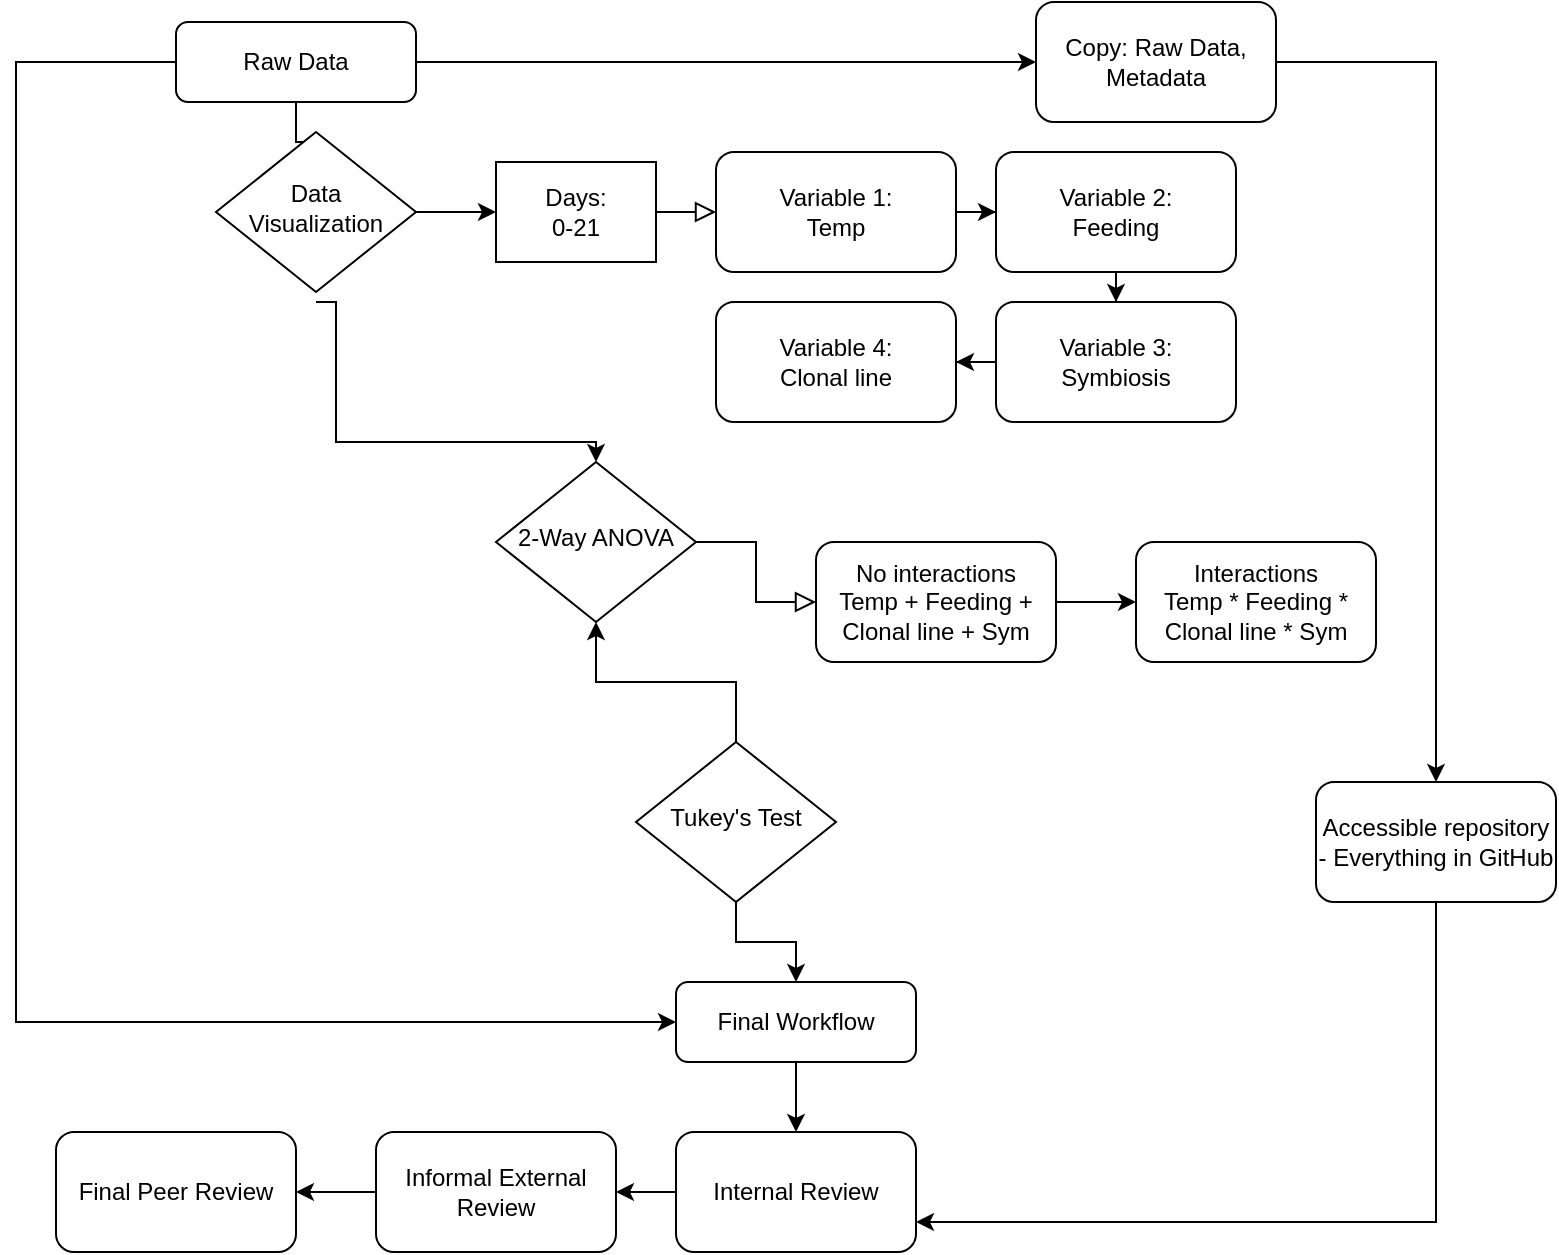 <mxfile version="20.6.0" type="github">
  <diagram id="C5RBs43oDa-KdzZeNtuy" name="Page-1">
    <mxGraphModel dx="870" dy="618" grid="1" gridSize="10" guides="1" tooltips="1" connect="1" arrows="1" fold="1" page="1" pageScale="1" pageWidth="827" pageHeight="1169" math="0" shadow="0">
      <root>
        <mxCell id="WIyWlLk6GJQsqaUBKTNV-0" />
        <mxCell id="WIyWlLk6GJQsqaUBKTNV-1" parent="WIyWlLk6GJQsqaUBKTNV-0" />
        <mxCell id="WIyWlLk6GJQsqaUBKTNV-2" value="" style="rounded=0;html=1;jettySize=auto;orthogonalLoop=1;fontSize=11;endArrow=block;endFill=0;endSize=8;strokeWidth=1;shadow=0;labelBackgroundColor=none;edgeStyle=orthogonalEdgeStyle;" parent="WIyWlLk6GJQsqaUBKTNV-1" source="WIyWlLk6GJQsqaUBKTNV-3" target="WIyWlLk6GJQsqaUBKTNV-6" edge="1">
          <mxGeometry relative="1" as="geometry" />
        </mxCell>
        <mxCell id="qpxIqfZeFou1WK-i4ezh-1" value="" style="edgeStyle=orthogonalEdgeStyle;rounded=0;orthogonalLoop=1;jettySize=auto;html=1;" parent="WIyWlLk6GJQsqaUBKTNV-1" source="WIyWlLk6GJQsqaUBKTNV-3" target="qpxIqfZeFou1WK-i4ezh-0" edge="1">
          <mxGeometry relative="1" as="geometry" />
        </mxCell>
        <mxCell id="qpxIqfZeFou1WK-i4ezh-6" value="" style="edgeStyle=orthogonalEdgeStyle;rounded=0;orthogonalLoop=1;jettySize=auto;html=1;" parent="WIyWlLk6GJQsqaUBKTNV-1" source="WIyWlLk6GJQsqaUBKTNV-3" target="WIyWlLk6GJQsqaUBKTNV-11" edge="1">
          <mxGeometry relative="1" as="geometry">
            <mxPoint x="50" y="490" as="targetPoint" />
            <Array as="points">
              <mxPoint x="40" y="100" />
              <mxPoint x="40" y="580" />
            </Array>
          </mxGeometry>
        </mxCell>
        <mxCell id="WIyWlLk6GJQsqaUBKTNV-3" value="Raw Data" style="rounded=1;whiteSpace=wrap;html=1;fontSize=12;glass=0;strokeWidth=1;shadow=0;" parent="WIyWlLk6GJQsqaUBKTNV-1" vertex="1">
          <mxGeometry x="120" y="80" width="120" height="40" as="geometry" />
        </mxCell>
        <mxCell id="WIyWlLk6GJQsqaUBKTNV-5" value="" style="edgeStyle=orthogonalEdgeStyle;rounded=0;html=1;jettySize=auto;orthogonalLoop=1;fontSize=11;endArrow=block;endFill=0;endSize=8;strokeWidth=1;shadow=0;labelBackgroundColor=none;startArrow=none;" parent="WIyWlLk6GJQsqaUBKTNV-1" source="qpxIqfZeFou1WK-i4ezh-30" target="WIyWlLk6GJQsqaUBKTNV-7" edge="1">
          <mxGeometry y="10" relative="1" as="geometry">
            <mxPoint as="offset" />
            <Array as="points">
              <mxPoint x="290" y="190" />
            </Array>
          </mxGeometry>
        </mxCell>
        <mxCell id="qpxIqfZeFou1WK-i4ezh-33" value="" style="edgeStyle=orthogonalEdgeStyle;rounded=0;orthogonalLoop=1;jettySize=auto;html=1;" parent="WIyWlLk6GJQsqaUBKTNV-1" source="WIyWlLk6GJQsqaUBKTNV-6" target="qpxIqfZeFou1WK-i4ezh-30" edge="1">
          <mxGeometry relative="1" as="geometry" />
        </mxCell>
        <mxCell id="qpxIqfZeFou1WK-i4ezh-40" style="edgeStyle=orthogonalEdgeStyle;rounded=0;orthogonalLoop=1;jettySize=auto;html=1;" parent="WIyWlLk6GJQsqaUBKTNV-1" target="WIyWlLk6GJQsqaUBKTNV-10" edge="1">
          <mxGeometry relative="1" as="geometry">
            <mxPoint x="190" y="220" as="sourcePoint" />
            <Array as="points">
              <mxPoint x="200" y="290" />
              <mxPoint x="330" y="290" />
            </Array>
          </mxGeometry>
        </mxCell>
        <mxCell id="WIyWlLk6GJQsqaUBKTNV-6" value="Data Visualization" style="rhombus;whiteSpace=wrap;html=1;shadow=0;fontFamily=Helvetica;fontSize=12;align=center;strokeWidth=1;spacing=6;spacingTop=-4;" parent="WIyWlLk6GJQsqaUBKTNV-1" vertex="1">
          <mxGeometry x="140" y="135" width="100" height="80" as="geometry" />
        </mxCell>
        <mxCell id="qpxIqfZeFou1WK-i4ezh-8" value="" style="edgeStyle=orthogonalEdgeStyle;rounded=0;orthogonalLoop=1;jettySize=auto;html=1;" parent="WIyWlLk6GJQsqaUBKTNV-1" source="WIyWlLk6GJQsqaUBKTNV-7" target="qpxIqfZeFou1WK-i4ezh-7" edge="1">
          <mxGeometry relative="1" as="geometry" />
        </mxCell>
        <mxCell id="WIyWlLk6GJQsqaUBKTNV-7" value="Variable 1:&lt;br&gt;Temp" style="rounded=1;whiteSpace=wrap;html=1;fontSize=12;glass=0;strokeWidth=1;shadow=0;" parent="WIyWlLk6GJQsqaUBKTNV-1" vertex="1">
          <mxGeometry x="390" y="145" width="120" height="60" as="geometry" />
        </mxCell>
        <mxCell id="WIyWlLk6GJQsqaUBKTNV-9" value="" style="edgeStyle=orthogonalEdgeStyle;rounded=0;html=1;jettySize=auto;orthogonalLoop=1;fontSize=11;endArrow=block;endFill=0;endSize=8;strokeWidth=1;shadow=0;labelBackgroundColor=none;" parent="WIyWlLk6GJQsqaUBKTNV-1" source="WIyWlLk6GJQsqaUBKTNV-10" target="WIyWlLk6GJQsqaUBKTNV-12" edge="1">
          <mxGeometry y="10" relative="1" as="geometry">
            <mxPoint as="offset" />
          </mxGeometry>
        </mxCell>
        <mxCell id="WIyWlLk6GJQsqaUBKTNV-10" value="2-Way ANOVA" style="rhombus;whiteSpace=wrap;html=1;shadow=0;fontFamily=Helvetica;fontSize=12;align=center;strokeWidth=1;spacing=6;spacingTop=-4;" parent="WIyWlLk6GJQsqaUBKTNV-1" vertex="1">
          <mxGeometry x="280" y="300" width="100" height="80" as="geometry" />
        </mxCell>
        <mxCell id="qpxIqfZeFou1WK-i4ezh-14" value="" style="edgeStyle=orthogonalEdgeStyle;rounded=0;orthogonalLoop=1;jettySize=auto;html=1;" parent="WIyWlLk6GJQsqaUBKTNV-1" source="WIyWlLk6GJQsqaUBKTNV-11" target="qpxIqfZeFou1WK-i4ezh-13" edge="1">
          <mxGeometry relative="1" as="geometry" />
        </mxCell>
        <mxCell id="WIyWlLk6GJQsqaUBKTNV-11" value="Final Workflow" style="rounded=1;whiteSpace=wrap;html=1;fontSize=12;glass=0;strokeWidth=1;shadow=0;" parent="WIyWlLk6GJQsqaUBKTNV-1" vertex="1">
          <mxGeometry x="370" y="560" width="120" height="40" as="geometry" />
        </mxCell>
        <mxCell id="qpxIqfZeFou1WK-i4ezh-21" value="" style="edgeStyle=orthogonalEdgeStyle;rounded=0;orthogonalLoop=1;jettySize=auto;html=1;" parent="WIyWlLk6GJQsqaUBKTNV-1" source="WIyWlLk6GJQsqaUBKTNV-12" target="qpxIqfZeFou1WK-i4ezh-20" edge="1">
          <mxGeometry relative="1" as="geometry" />
        </mxCell>
        <mxCell id="WIyWlLk6GJQsqaUBKTNV-12" value="No interactions&lt;br&gt;Temp + Feeding + Clonal line + Sym" style="rounded=1;whiteSpace=wrap;html=1;fontSize=12;glass=0;strokeWidth=1;shadow=0;" parent="WIyWlLk6GJQsqaUBKTNV-1" vertex="1">
          <mxGeometry x="440" y="340" width="120" height="60" as="geometry" />
        </mxCell>
        <mxCell id="qpxIqfZeFou1WK-i4ezh-4" value="" style="edgeStyle=orthogonalEdgeStyle;rounded=0;orthogonalLoop=1;jettySize=auto;html=1;" parent="WIyWlLk6GJQsqaUBKTNV-1" source="qpxIqfZeFou1WK-i4ezh-0" target="qpxIqfZeFou1WK-i4ezh-3" edge="1">
          <mxGeometry relative="1" as="geometry" />
        </mxCell>
        <mxCell id="qpxIqfZeFou1WK-i4ezh-0" value="Copy: Raw Data, Metadata" style="whiteSpace=wrap;html=1;rounded=1;glass=0;strokeWidth=1;shadow=0;" parent="WIyWlLk6GJQsqaUBKTNV-1" vertex="1">
          <mxGeometry x="550" y="70" width="120" height="60" as="geometry" />
        </mxCell>
        <mxCell id="qpxIqfZeFou1WK-i4ezh-34" style="edgeStyle=orthogonalEdgeStyle;rounded=0;orthogonalLoop=1;jettySize=auto;html=1;entryX=1;entryY=0.75;entryDx=0;entryDy=0;" parent="WIyWlLk6GJQsqaUBKTNV-1" source="qpxIqfZeFou1WK-i4ezh-3" target="qpxIqfZeFou1WK-i4ezh-13" edge="1">
          <mxGeometry relative="1" as="geometry">
            <mxPoint x="750" y="682.857" as="targetPoint" />
            <Array as="points">
              <mxPoint x="750" y="680" />
            </Array>
          </mxGeometry>
        </mxCell>
        <mxCell id="qpxIqfZeFou1WK-i4ezh-3" value="Accessible repository&lt;br&gt;- Everything in GitHub" style="whiteSpace=wrap;html=1;rounded=1;glass=0;strokeWidth=1;shadow=0;" parent="WIyWlLk6GJQsqaUBKTNV-1" vertex="1">
          <mxGeometry x="690" y="460" width="120" height="60" as="geometry" />
        </mxCell>
        <mxCell id="qpxIqfZeFou1WK-i4ezh-10" value="" style="edgeStyle=orthogonalEdgeStyle;rounded=0;orthogonalLoop=1;jettySize=auto;html=1;" parent="WIyWlLk6GJQsqaUBKTNV-1" source="qpxIqfZeFou1WK-i4ezh-7" target="qpxIqfZeFou1WK-i4ezh-9" edge="1">
          <mxGeometry relative="1" as="geometry" />
        </mxCell>
        <mxCell id="qpxIqfZeFou1WK-i4ezh-7" value="Variable 2:&lt;br&gt;Feeding" style="whiteSpace=wrap;html=1;rounded=1;glass=0;strokeWidth=1;shadow=0;" parent="WIyWlLk6GJQsqaUBKTNV-1" vertex="1">
          <mxGeometry x="530" y="145" width="120" height="60" as="geometry" />
        </mxCell>
        <mxCell id="qpxIqfZeFou1WK-i4ezh-12" value="" style="edgeStyle=orthogonalEdgeStyle;rounded=0;orthogonalLoop=1;jettySize=auto;html=1;" parent="WIyWlLk6GJQsqaUBKTNV-1" source="qpxIqfZeFou1WK-i4ezh-9" target="qpxIqfZeFou1WK-i4ezh-11" edge="1">
          <mxGeometry relative="1" as="geometry" />
        </mxCell>
        <mxCell id="qpxIqfZeFou1WK-i4ezh-9" value="Variable 3:&lt;br&gt;Symbiosis" style="whiteSpace=wrap;html=1;rounded=1;glass=0;strokeWidth=1;shadow=0;" parent="WIyWlLk6GJQsqaUBKTNV-1" vertex="1">
          <mxGeometry x="530" y="220" width="120" height="60" as="geometry" />
        </mxCell>
        <mxCell id="qpxIqfZeFou1WK-i4ezh-11" value="Variable 4:&lt;br&gt;Clonal line" style="whiteSpace=wrap;html=1;rounded=1;glass=0;strokeWidth=1;shadow=0;" parent="WIyWlLk6GJQsqaUBKTNV-1" vertex="1">
          <mxGeometry x="390" y="220" width="120" height="60" as="geometry" />
        </mxCell>
        <mxCell id="qpxIqfZeFou1WK-i4ezh-16" value="" style="edgeStyle=orthogonalEdgeStyle;rounded=0;orthogonalLoop=1;jettySize=auto;html=1;" parent="WIyWlLk6GJQsqaUBKTNV-1" source="qpxIqfZeFou1WK-i4ezh-13" target="qpxIqfZeFou1WK-i4ezh-15" edge="1">
          <mxGeometry relative="1" as="geometry" />
        </mxCell>
        <mxCell id="qpxIqfZeFou1WK-i4ezh-13" value="Internal Review" style="whiteSpace=wrap;html=1;rounded=1;glass=0;strokeWidth=1;shadow=0;" parent="WIyWlLk6GJQsqaUBKTNV-1" vertex="1">
          <mxGeometry x="370" y="635" width="120" height="60" as="geometry" />
        </mxCell>
        <mxCell id="qpxIqfZeFou1WK-i4ezh-18" value="" style="edgeStyle=orthogonalEdgeStyle;rounded=0;orthogonalLoop=1;jettySize=auto;html=1;" parent="WIyWlLk6GJQsqaUBKTNV-1" source="qpxIqfZeFou1WK-i4ezh-15" target="qpxIqfZeFou1WK-i4ezh-17" edge="1">
          <mxGeometry relative="1" as="geometry" />
        </mxCell>
        <mxCell id="qpxIqfZeFou1WK-i4ezh-15" value="Informal External Review" style="whiteSpace=wrap;html=1;rounded=1;glass=0;strokeWidth=1;shadow=0;" parent="WIyWlLk6GJQsqaUBKTNV-1" vertex="1">
          <mxGeometry x="220" y="635" width="120" height="60" as="geometry" />
        </mxCell>
        <mxCell id="qpxIqfZeFou1WK-i4ezh-17" value="Final Peer Review" style="whiteSpace=wrap;html=1;rounded=1;glass=0;strokeWidth=1;shadow=0;" parent="WIyWlLk6GJQsqaUBKTNV-1" vertex="1">
          <mxGeometry x="60" y="635" width="120" height="60" as="geometry" />
        </mxCell>
        <mxCell id="qpxIqfZeFou1WK-i4ezh-20" value="Interactions&lt;br&gt;Temp * Feeding * Clonal line * Sym" style="whiteSpace=wrap;html=1;rounded=1;glass=0;strokeWidth=1;shadow=0;" parent="WIyWlLk6GJQsqaUBKTNV-1" vertex="1">
          <mxGeometry x="600" y="340" width="120" height="60" as="geometry" />
        </mxCell>
        <mxCell id="qpxIqfZeFou1WK-i4ezh-36" value="" style="edgeStyle=orthogonalEdgeStyle;rounded=0;orthogonalLoop=1;jettySize=auto;html=1;" parent="WIyWlLk6GJQsqaUBKTNV-1" source="qpxIqfZeFou1WK-i4ezh-24" target="WIyWlLk6GJQsqaUBKTNV-10" edge="1">
          <mxGeometry relative="1" as="geometry" />
        </mxCell>
        <mxCell id="qpxIqfZeFou1WK-i4ezh-37" style="edgeStyle=orthogonalEdgeStyle;rounded=0;orthogonalLoop=1;jettySize=auto;html=1;" parent="WIyWlLk6GJQsqaUBKTNV-1" source="qpxIqfZeFou1WK-i4ezh-24" target="WIyWlLk6GJQsqaUBKTNV-11" edge="1">
          <mxGeometry relative="1" as="geometry" />
        </mxCell>
        <mxCell id="qpxIqfZeFou1WK-i4ezh-24" value="Tukey&#39;s Test" style="rhombus;whiteSpace=wrap;html=1;shadow=0;fontFamily=Helvetica;fontSize=12;align=center;strokeWidth=1;spacing=6;spacingTop=-4;" parent="WIyWlLk6GJQsqaUBKTNV-1" vertex="1">
          <mxGeometry x="350" y="440" width="100" height="80" as="geometry" />
        </mxCell>
        <mxCell id="qpxIqfZeFou1WK-i4ezh-30" value="Days:&lt;br&gt;0-21" style="rounded=0;whiteSpace=wrap;html=1;" parent="WIyWlLk6GJQsqaUBKTNV-1" vertex="1">
          <mxGeometry x="280" y="150" width="80" height="50" as="geometry" />
        </mxCell>
      </root>
    </mxGraphModel>
  </diagram>
</mxfile>
